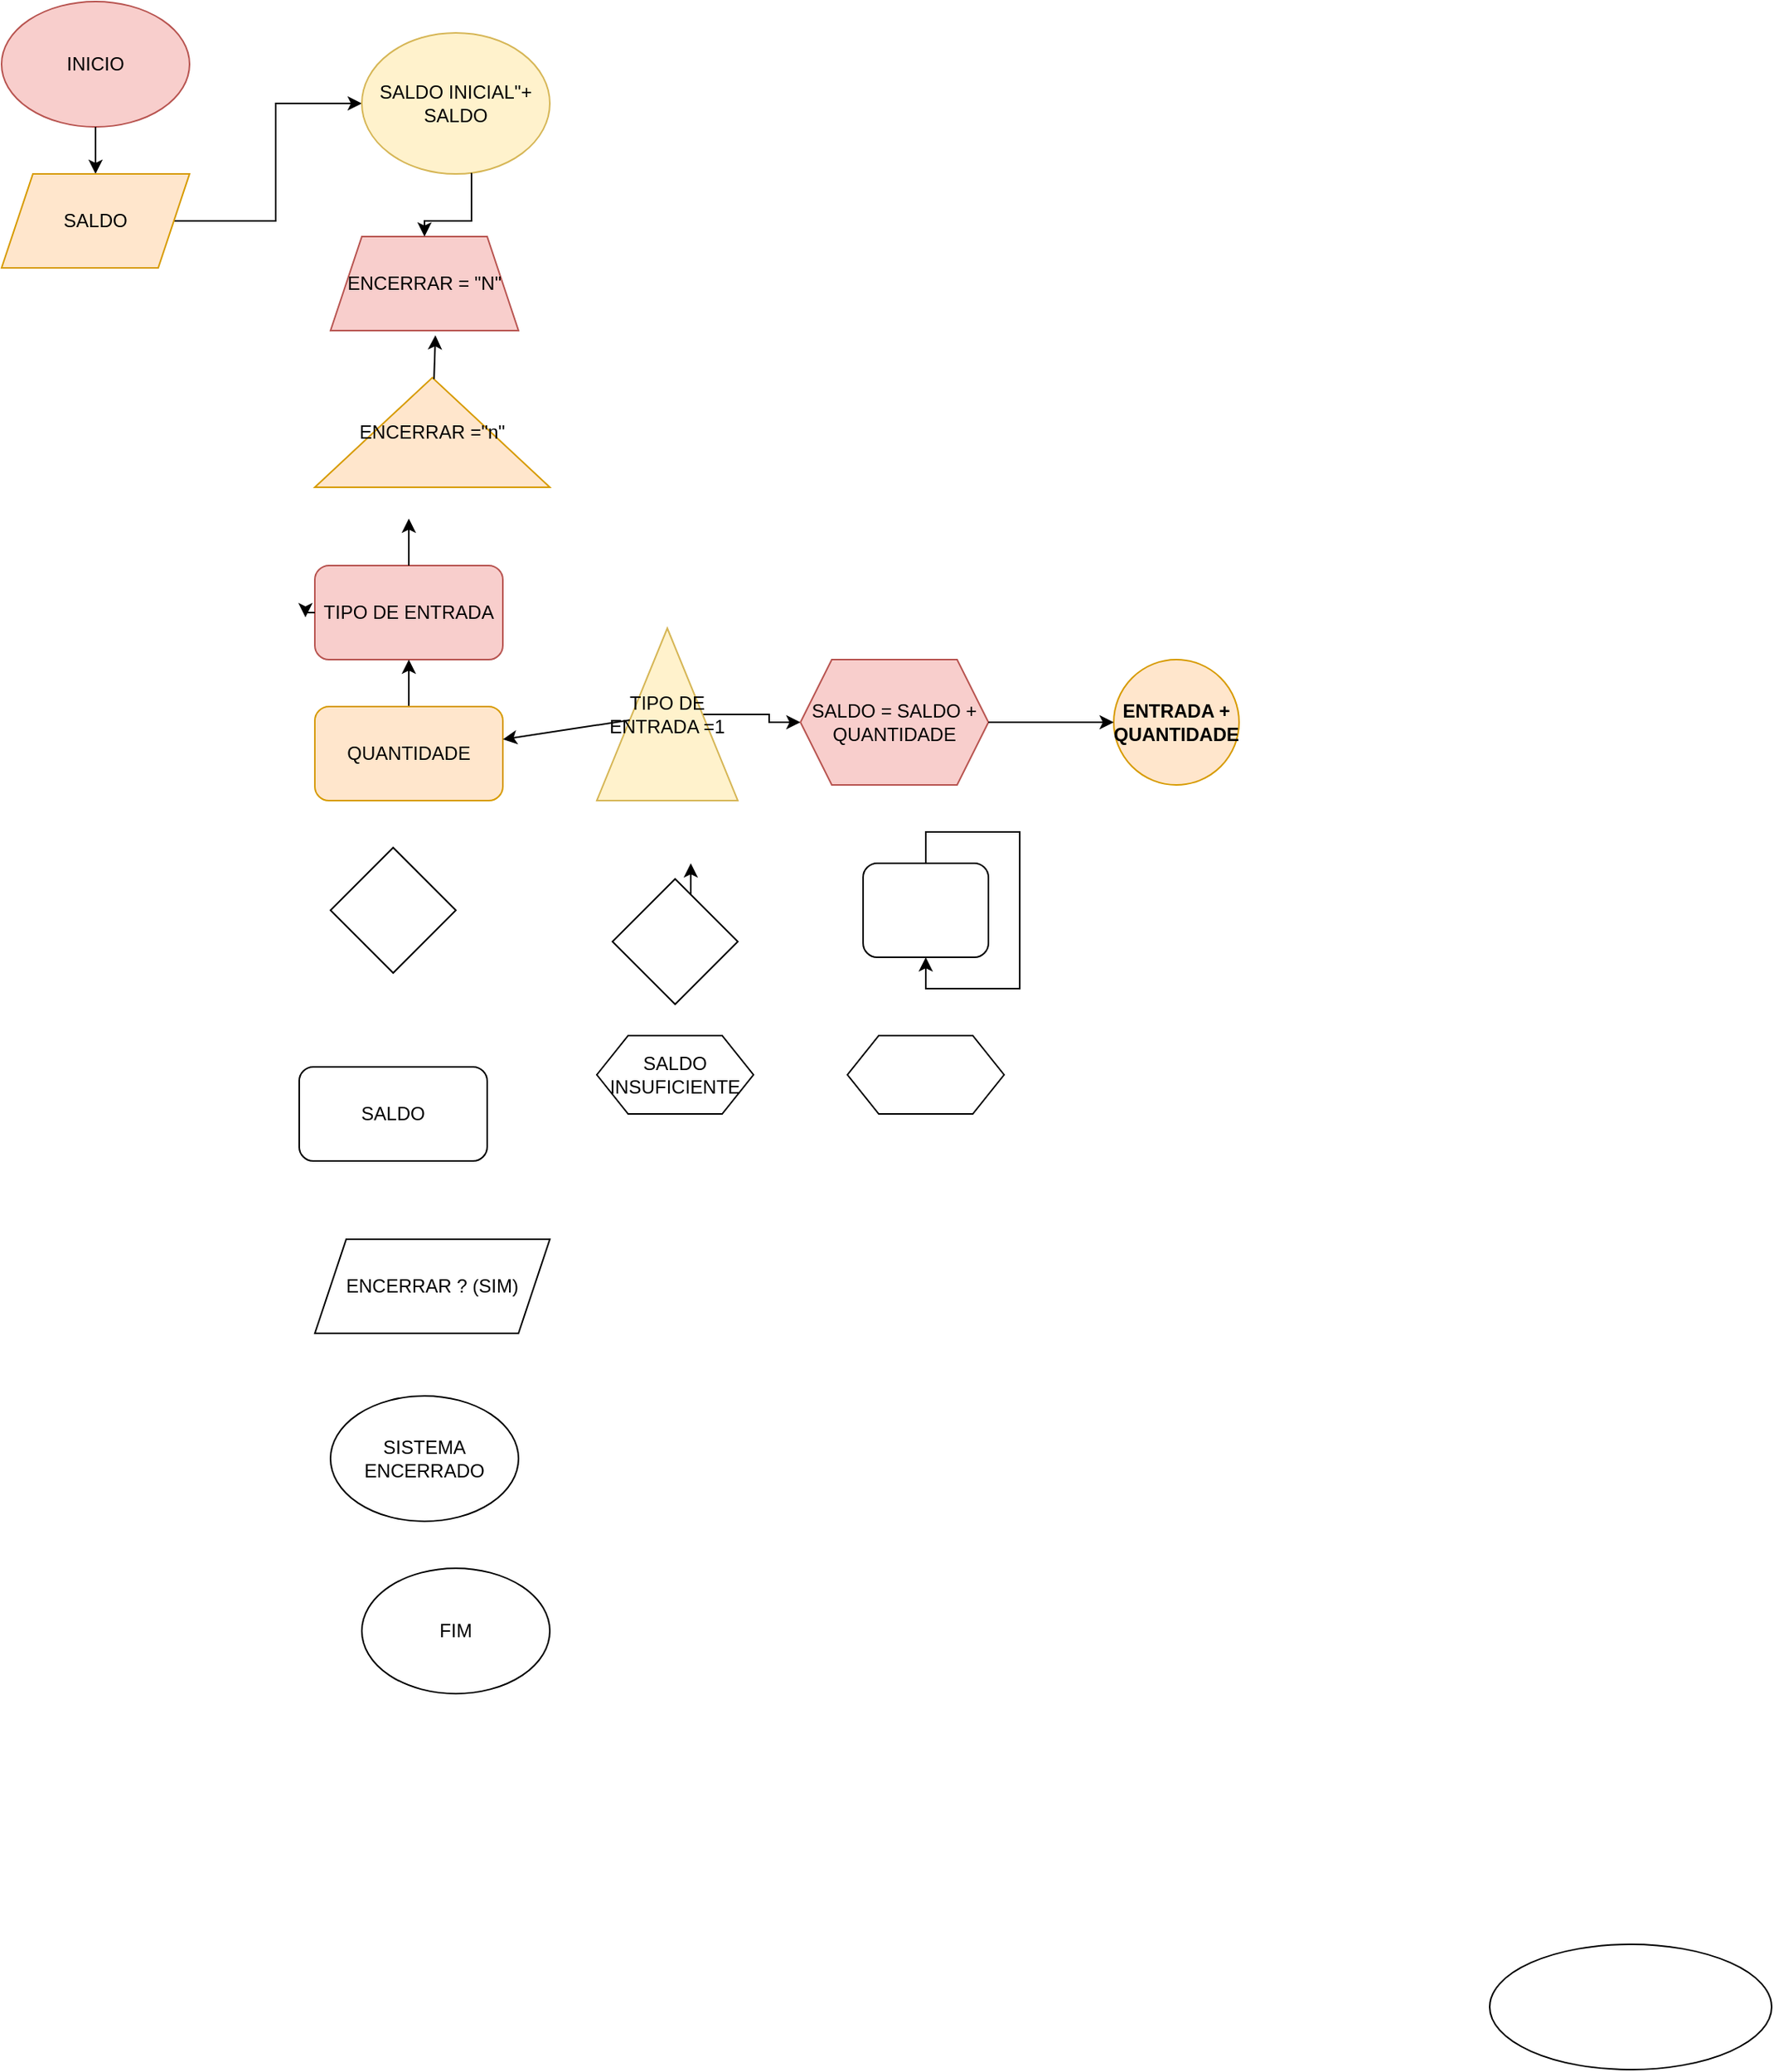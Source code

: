 <mxfile version="23.1.4" type="github">
  <diagram name="Página-1" id="hkWWeiboVe9sUNlQPaUf">
    <mxGraphModel dx="1932" dy="2181" grid="1" gridSize="10" guides="1" tooltips="1" connect="1" arrows="1" fold="1" page="1" pageScale="1" pageWidth="1100" pageHeight="850" math="0" shadow="0">
      <root>
        <mxCell id="0" />
        <mxCell id="1" parent="0" />
        <mxCell id="j6Lws621C_ySIaAUtMNY-1" value="" style="ellipse;whiteSpace=wrap;html=1;" vertex="1" parent="1">
          <mxGeometry x="280" y="20" width="180" height="80" as="geometry" />
        </mxCell>
        <mxCell id="j6Lws621C_ySIaAUtMNY-6" value="INICIO" style="ellipse;whiteSpace=wrap;html=1;fillColor=#f8cecc;strokeColor=#b85450;" vertex="1" parent="1">
          <mxGeometry x="-670" y="-1220" width="120" height="80" as="geometry" />
        </mxCell>
        <mxCell id="j6Lws621C_ySIaAUtMNY-10" style="edgeStyle=orthogonalEdgeStyle;rounded=0;orthogonalLoop=1;jettySize=auto;html=1;exitX=1;exitY=0.5;exitDx=0;exitDy=0;" edge="1" parent="1" source="j6Lws621C_ySIaAUtMNY-8" target="j6Lws621C_ySIaAUtMNY-9">
          <mxGeometry relative="1" as="geometry" />
        </mxCell>
        <mxCell id="j6Lws621C_ySIaAUtMNY-9" value="SALDO INICIAL&quot;+ SALDO" style="ellipse;whiteSpace=wrap;html=1;fillColor=#fff2cc;strokeColor=#d6b656;" vertex="1" parent="1">
          <mxGeometry x="-440" y="-1200" width="120" height="90" as="geometry" />
        </mxCell>
        <mxCell id="j6Lws621C_ySIaAUtMNY-11" value="ENCERRAR = &quot;N&quot;" style="shape=trapezoid;perimeter=trapezoidPerimeter;whiteSpace=wrap;html=1;fixedSize=1;fillColor=#f8cecc;strokeColor=#b85450;" vertex="1" parent="1">
          <mxGeometry x="-460" y="-1070" width="120" height="60" as="geometry" />
        </mxCell>
        <mxCell id="j6Lws621C_ySIaAUtMNY-13" style="edgeStyle=orthogonalEdgeStyle;rounded=0;orthogonalLoop=1;jettySize=auto;html=1;" edge="1" parent="1" source="j6Lws621C_ySIaAUtMNY-9" target="j6Lws621C_ySIaAUtMNY-11">
          <mxGeometry relative="1" as="geometry">
            <Array as="points">
              <mxPoint x="-370" y="-1080" />
              <mxPoint x="-400" y="-1080" />
            </Array>
          </mxGeometry>
        </mxCell>
        <mxCell id="j6Lws621C_ySIaAUtMNY-14" value="ENCERRAR =&quot;n&quot;" style="triangle;whiteSpace=wrap;html=1;direction=north;fillColor=#ffe6cc;strokeColor=#d79b00;" vertex="1" parent="1">
          <mxGeometry x="-470" y="-980" width="150" height="70" as="geometry" />
        </mxCell>
        <mxCell id="j6Lws621C_ySIaAUtMNY-15" value="" style="endArrow=classic;html=1;rounded=0;entryX=0.558;entryY=1.05;entryDx=0;entryDy=0;entryPerimeter=0;" edge="1" parent="1" source="j6Lws621C_ySIaAUtMNY-14" target="j6Lws621C_ySIaAUtMNY-11">
          <mxGeometry width="50" height="50" relative="1" as="geometry">
            <mxPoint x="-280" y="400" as="sourcePoint" />
            <mxPoint x="-250" y="330" as="targetPoint" />
          </mxGeometry>
        </mxCell>
        <mxCell id="j6Lws621C_ySIaAUtMNY-16" value="TIPO DE ENTRADA" style="rounded=1;whiteSpace=wrap;html=1;fillColor=#f8cecc;strokeColor=#b85450;" vertex="1" parent="1">
          <mxGeometry x="-470" y="-860" width="120" height="60" as="geometry" />
        </mxCell>
        <mxCell id="j6Lws621C_ySIaAUtMNY-18" style="edgeStyle=orthogonalEdgeStyle;rounded=0;orthogonalLoop=1;jettySize=auto;html=1;exitX=0;exitY=0.5;exitDx=0;exitDy=0;entryX=-0.05;entryY=0.55;entryDx=0;entryDy=0;entryPerimeter=0;" edge="1" parent="1" source="j6Lws621C_ySIaAUtMNY-16" target="j6Lws621C_ySIaAUtMNY-16">
          <mxGeometry relative="1" as="geometry" />
        </mxCell>
        <mxCell id="j6Lws621C_ySIaAUtMNY-31" style="edgeStyle=orthogonalEdgeStyle;rounded=0;orthogonalLoop=1;jettySize=auto;html=1;" edge="1" parent="1" source="j6Lws621C_ySIaAUtMNY-19" target="j6Lws621C_ySIaAUtMNY-16">
          <mxGeometry relative="1" as="geometry" />
        </mxCell>
        <mxCell id="j6Lws621C_ySIaAUtMNY-19" value="QUANTIDADE" style="rounded=1;whiteSpace=wrap;html=1;fillColor=#ffe6cc;strokeColor=#d79b00;" vertex="1" parent="1">
          <mxGeometry x="-470" y="-770" width="120" height="60" as="geometry" />
        </mxCell>
        <mxCell id="j6Lws621C_ySIaAUtMNY-32" value="" style="edgeStyle=orthogonalEdgeStyle;rounded=0;orthogonalLoop=1;jettySize=auto;html=1;" edge="1" parent="1" source="j6Lws621C_ySIaAUtMNY-21" target="j6Lws621C_ySIaAUtMNY-23">
          <mxGeometry relative="1" as="geometry" />
        </mxCell>
        <mxCell id="j6Lws621C_ySIaAUtMNY-21" value="TIPO DE ENTRADA =1" style="triangle;whiteSpace=wrap;html=1;direction=north;fillColor=#fff2cc;strokeColor=#d6b656;" vertex="1" parent="1">
          <mxGeometry x="-290" y="-820" width="90" height="110" as="geometry" />
        </mxCell>
        <mxCell id="j6Lws621C_ySIaAUtMNY-22" value="" style="endArrow=classic;html=1;rounded=0;" edge="1" parent="1" source="j6Lws621C_ySIaAUtMNY-21" target="j6Lws621C_ySIaAUtMNY-19">
          <mxGeometry width="50" height="50" relative="1" as="geometry">
            <mxPoint x="-295" y="620" as="sourcePoint" />
            <mxPoint x="-270" y="650" as="targetPoint" />
          </mxGeometry>
        </mxCell>
        <mxCell id="j6Lws621C_ySIaAUtMNY-23" value="SALDO = SALDO + QUANTIDADE" style="shape=hexagon;perimeter=hexagonPerimeter2;whiteSpace=wrap;html=1;fixedSize=1;fillColor=#f8cecc;strokeColor=#b85450;" vertex="1" parent="1">
          <mxGeometry x="-160" y="-800" width="120" height="80" as="geometry" />
        </mxCell>
        <mxCell id="j6Lws621C_ySIaAUtMNY-24" value="ENTRADA + QUANTIDADE" style="ellipse;whiteSpace=wrap;html=1;aspect=fixed;fillColor=#ffe6cc;strokeColor=#d79b00;fontStyle=1" vertex="1" parent="1">
          <mxGeometry x="40" y="-800" width="80" height="80" as="geometry" />
        </mxCell>
        <mxCell id="j6Lws621C_ySIaAUtMNY-26" value="" style="endArrow=classic;html=1;rounded=0;" edge="1" parent="1" source="j6Lws621C_ySIaAUtMNY-23" target="j6Lws621C_ySIaAUtMNY-24">
          <mxGeometry width="50" height="50" relative="1" as="geometry">
            <mxPoint x="-60" y="755" as="sourcePoint" />
            <mxPoint x="-10" y="705" as="targetPoint" />
          </mxGeometry>
        </mxCell>
        <mxCell id="j6Lws621C_ySIaAUtMNY-27" value="" style="edgeStyle=orthogonalEdgeStyle;rounded=0;orthogonalLoop=1;jettySize=auto;html=1;exitX=0.5;exitY=1;exitDx=0;exitDy=0;" edge="1" parent="1" source="j6Lws621C_ySIaAUtMNY-6" target="j6Lws621C_ySIaAUtMNY-8">
          <mxGeometry relative="1" as="geometry">
            <mxPoint x="-330" y="150" as="targetPoint" />
            <mxPoint x="-320" y="-180" as="sourcePoint" />
          </mxGeometry>
        </mxCell>
        <mxCell id="j6Lws621C_ySIaAUtMNY-8" value="SALDO" style="shape=parallelogram;perimeter=parallelogramPerimeter;whiteSpace=wrap;html=1;fixedSize=1;fillColor=#ffe6cc;strokeColor=#d79b00;" vertex="1" parent="1">
          <mxGeometry x="-670" y="-1110" width="120" height="60" as="geometry" />
        </mxCell>
        <mxCell id="j6Lws621C_ySIaAUtMNY-29" value="" style="endArrow=classic;html=1;rounded=0;" edge="1" parent="1" source="j6Lws621C_ySIaAUtMNY-16">
          <mxGeometry width="50" height="50" relative="1" as="geometry">
            <mxPoint x="-410" y="-880.711" as="sourcePoint" />
            <mxPoint x="-410" y="-890" as="targetPoint" />
          </mxGeometry>
        </mxCell>
        <mxCell id="j6Lws621C_ySIaAUtMNY-33" value="" style="rhombus;whiteSpace=wrap;html=1;" vertex="1" parent="1">
          <mxGeometry x="-460" y="-680" width="80" height="80" as="geometry" />
        </mxCell>
        <mxCell id="j6Lws621C_ySIaAUtMNY-39" style="edgeStyle=orthogonalEdgeStyle;rounded=0;orthogonalLoop=1;jettySize=auto;html=1;exitX=1;exitY=0;exitDx=0;exitDy=0;" edge="1" parent="1" source="j6Lws621C_ySIaAUtMNY-34">
          <mxGeometry relative="1" as="geometry">
            <mxPoint x="-230" y="-670" as="targetPoint" />
          </mxGeometry>
        </mxCell>
        <mxCell id="j6Lws621C_ySIaAUtMNY-34" value="" style="rhombus;whiteSpace=wrap;html=1;" vertex="1" parent="1">
          <mxGeometry x="-280" y="-660" width="80" height="80" as="geometry" />
        </mxCell>
        <mxCell id="j6Lws621C_ySIaAUtMNY-35" value="" style="rounded=1;whiteSpace=wrap;html=1;" vertex="1" parent="1">
          <mxGeometry x="-120" y="-670" width="80" height="60" as="geometry" />
        </mxCell>
        <mxCell id="j6Lws621C_ySIaAUtMNY-36" value="SALDO INSUFICIENTE" style="shape=hexagon;perimeter=hexagonPerimeter2;whiteSpace=wrap;html=1;fixedSize=1;" vertex="1" parent="1">
          <mxGeometry x="-290" y="-560" width="100" height="50" as="geometry" />
        </mxCell>
        <mxCell id="j6Lws621C_ySIaAUtMNY-37" value="" style="shape=hexagon;perimeter=hexagonPerimeter2;whiteSpace=wrap;html=1;fixedSize=1;" vertex="1" parent="1">
          <mxGeometry x="-130" y="-560" width="100" height="50" as="geometry" />
        </mxCell>
        <mxCell id="j6Lws621C_ySIaAUtMNY-38" style="edgeStyle=orthogonalEdgeStyle;rounded=0;orthogonalLoop=1;jettySize=auto;html=1;exitX=0.5;exitY=0;exitDx=0;exitDy=0;" edge="1" parent="1" source="j6Lws621C_ySIaAUtMNY-35" target="j6Lws621C_ySIaAUtMNY-35">
          <mxGeometry relative="1" as="geometry" />
        </mxCell>
        <mxCell id="j6Lws621C_ySIaAUtMNY-40" value="SALDO" style="rounded=1;whiteSpace=wrap;html=1;" vertex="1" parent="1">
          <mxGeometry x="-480" y="-540" width="120" height="60" as="geometry" />
        </mxCell>
        <mxCell id="j6Lws621C_ySIaAUtMNY-41" value="ENCERRAR ? (SIM)" style="shape=parallelogram;perimeter=parallelogramPerimeter;whiteSpace=wrap;html=1;fixedSize=1;" vertex="1" parent="1">
          <mxGeometry x="-470" y="-430" width="150" height="60" as="geometry" />
        </mxCell>
        <mxCell id="j6Lws621C_ySIaAUtMNY-42" value="SISTEMA ENCERRADO" style="ellipse;whiteSpace=wrap;html=1;" vertex="1" parent="1">
          <mxGeometry x="-460" y="-330" width="120" height="80" as="geometry" />
        </mxCell>
        <mxCell id="j6Lws621C_ySIaAUtMNY-43" value="FIM" style="ellipse;whiteSpace=wrap;html=1;" vertex="1" parent="1">
          <mxGeometry x="-440" y="-220" width="120" height="80" as="geometry" />
        </mxCell>
      </root>
    </mxGraphModel>
  </diagram>
</mxfile>
